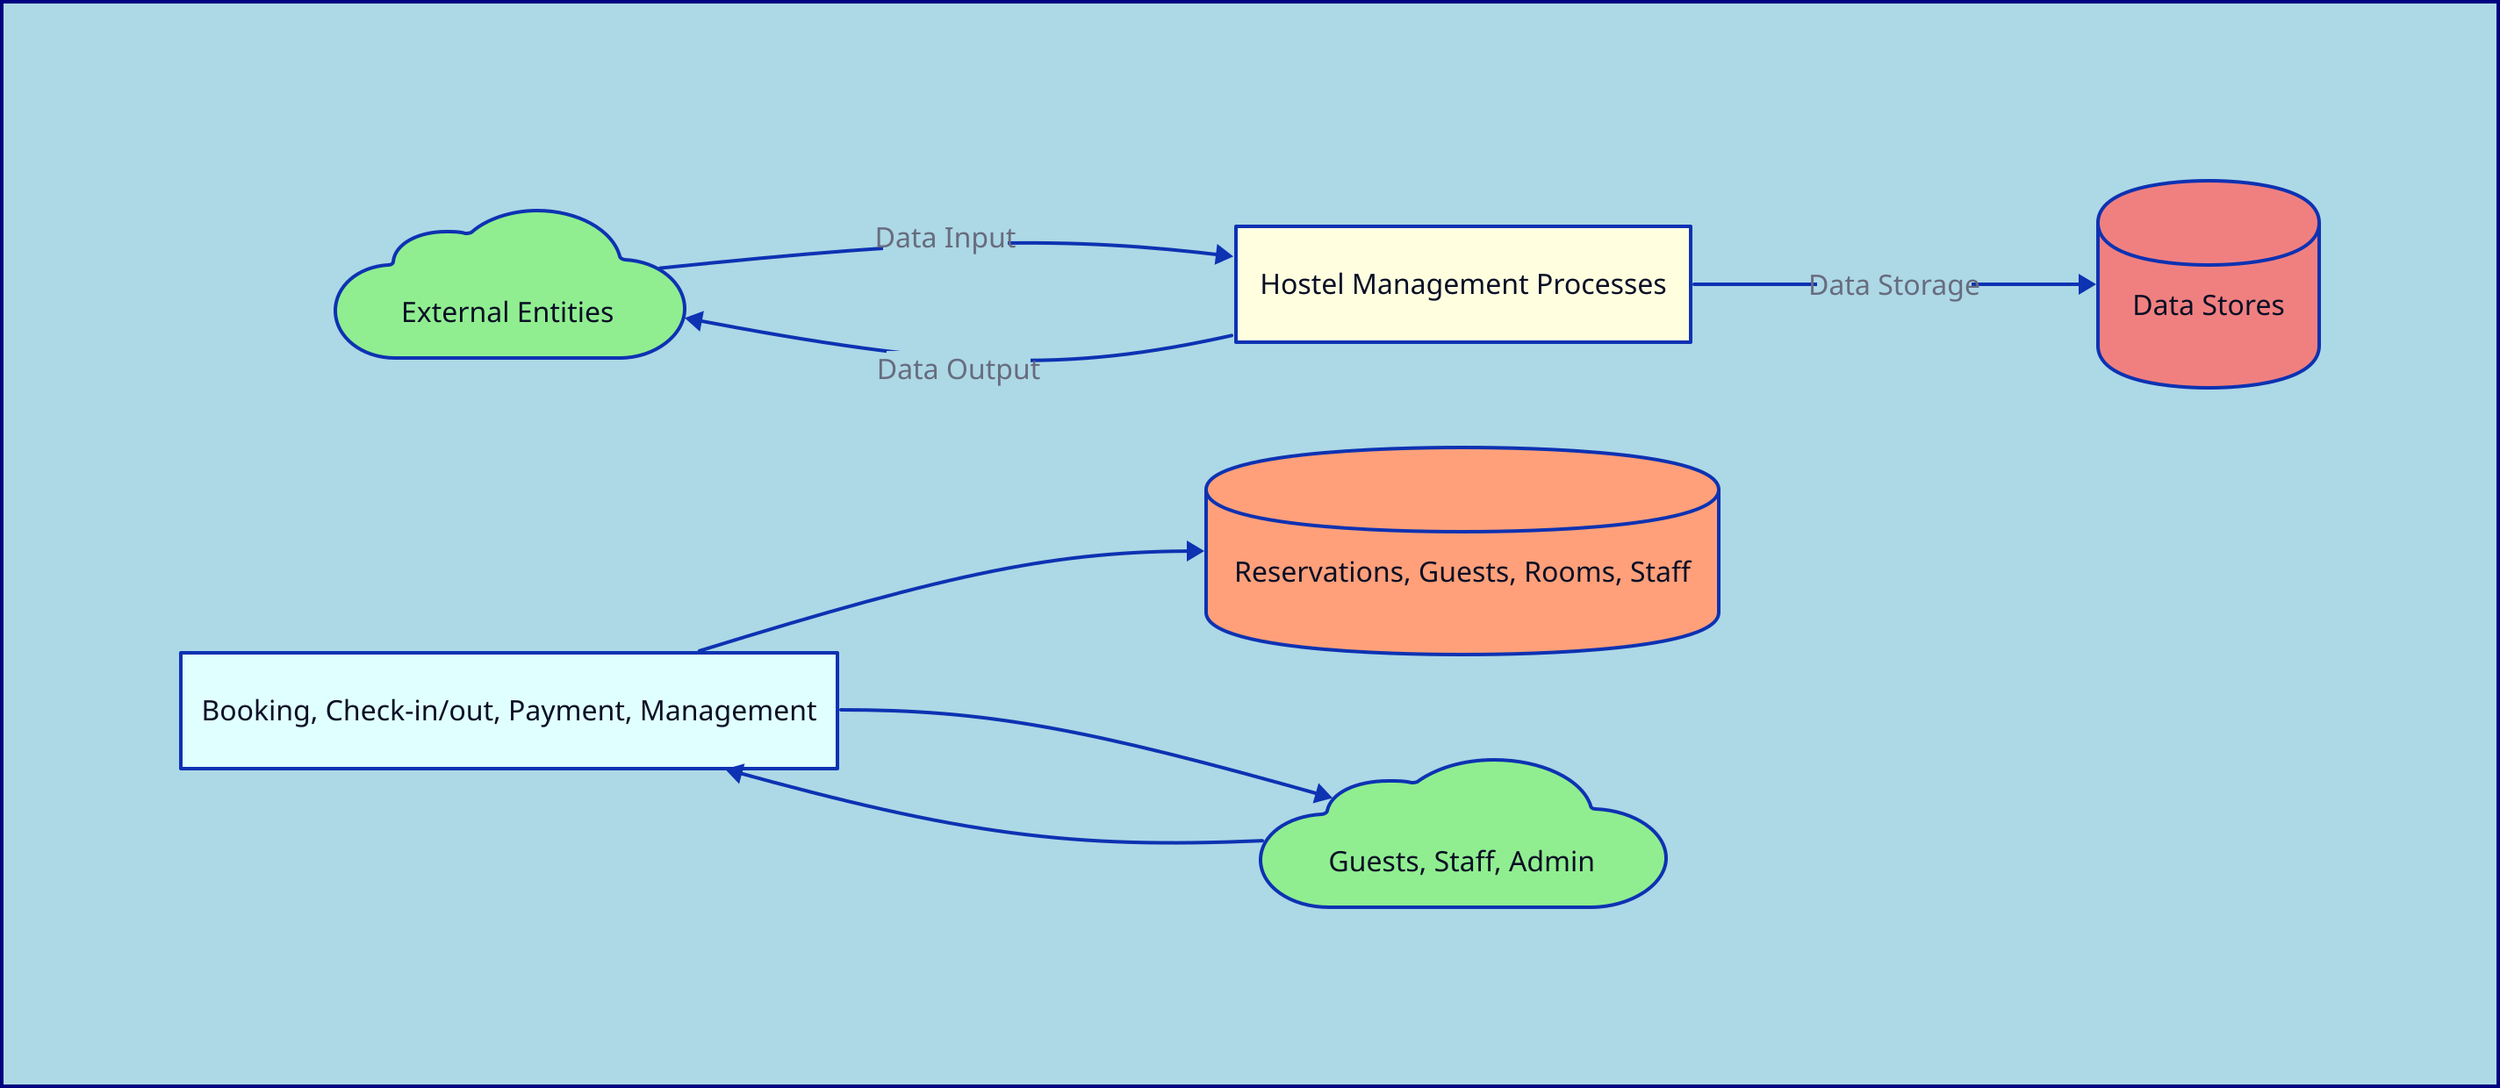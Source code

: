 direction: right

style: {
  fill: lightblue
  stroke: navy
  stroke-width: 2
}

external_entities: {
  shape: cloud
  label: "External Entities"
  style: {
    fill: lightgreen
  }
}

processes: {
  shape: rectangle
  label: "Hostel Management Processes"
  style: {
    fill: lightyellow
  }
}

data_stores: {
  shape: cylinder
  label: "Data Stores"
  style: {
    fill: lightcoral
  }
}

external_entities -> processes: "Data Input"
processes -> data_stores: "Data Storage"
processes -> external_entities: "Data Output"

processes_details: {
  shape: rectangle
  label: "Booking, Check-in/out, Payment, Management"
  style: {
    fill: lightcyan
  }
}

data_stores_details: {
  shape: cylinder
  label: "Reservations, Guests, Rooms, Staff"
  style: {
    fill: lightsalmon
  }
}

external_entities_details: {
  shape: cloud
  label: "Guests, Staff, Admin"
  style: {
    fill: lightgreen
  }
}

external_entities_details -> processes_details
processes_details -> data_stores_details
processes_details -> external_entities_details
